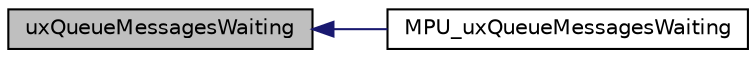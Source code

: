digraph "uxQueueMessagesWaiting"
{
  edge [fontname="Helvetica",fontsize="10",labelfontname="Helvetica",labelfontsize="10"];
  node [fontname="Helvetica",fontsize="10",shape=record];
  rankdir="LR";
  Node1 [label="uxQueueMessagesWaiting",height=0.2,width=0.4,color="black", fillcolor="grey75", style="filled", fontcolor="black"];
  Node1 -> Node2 [dir="back",color="midnightblue",fontsize="10",style="solid",fontname="Helvetica"];
  Node2 [label="MPU_uxQueueMessagesWaiting",height=0.2,width=0.4,color="black", fillcolor="white", style="filled",URL="$mpu__wrappers_8c.html#ab197334f4b3b92d0a0c744f568481a5d"];
}
